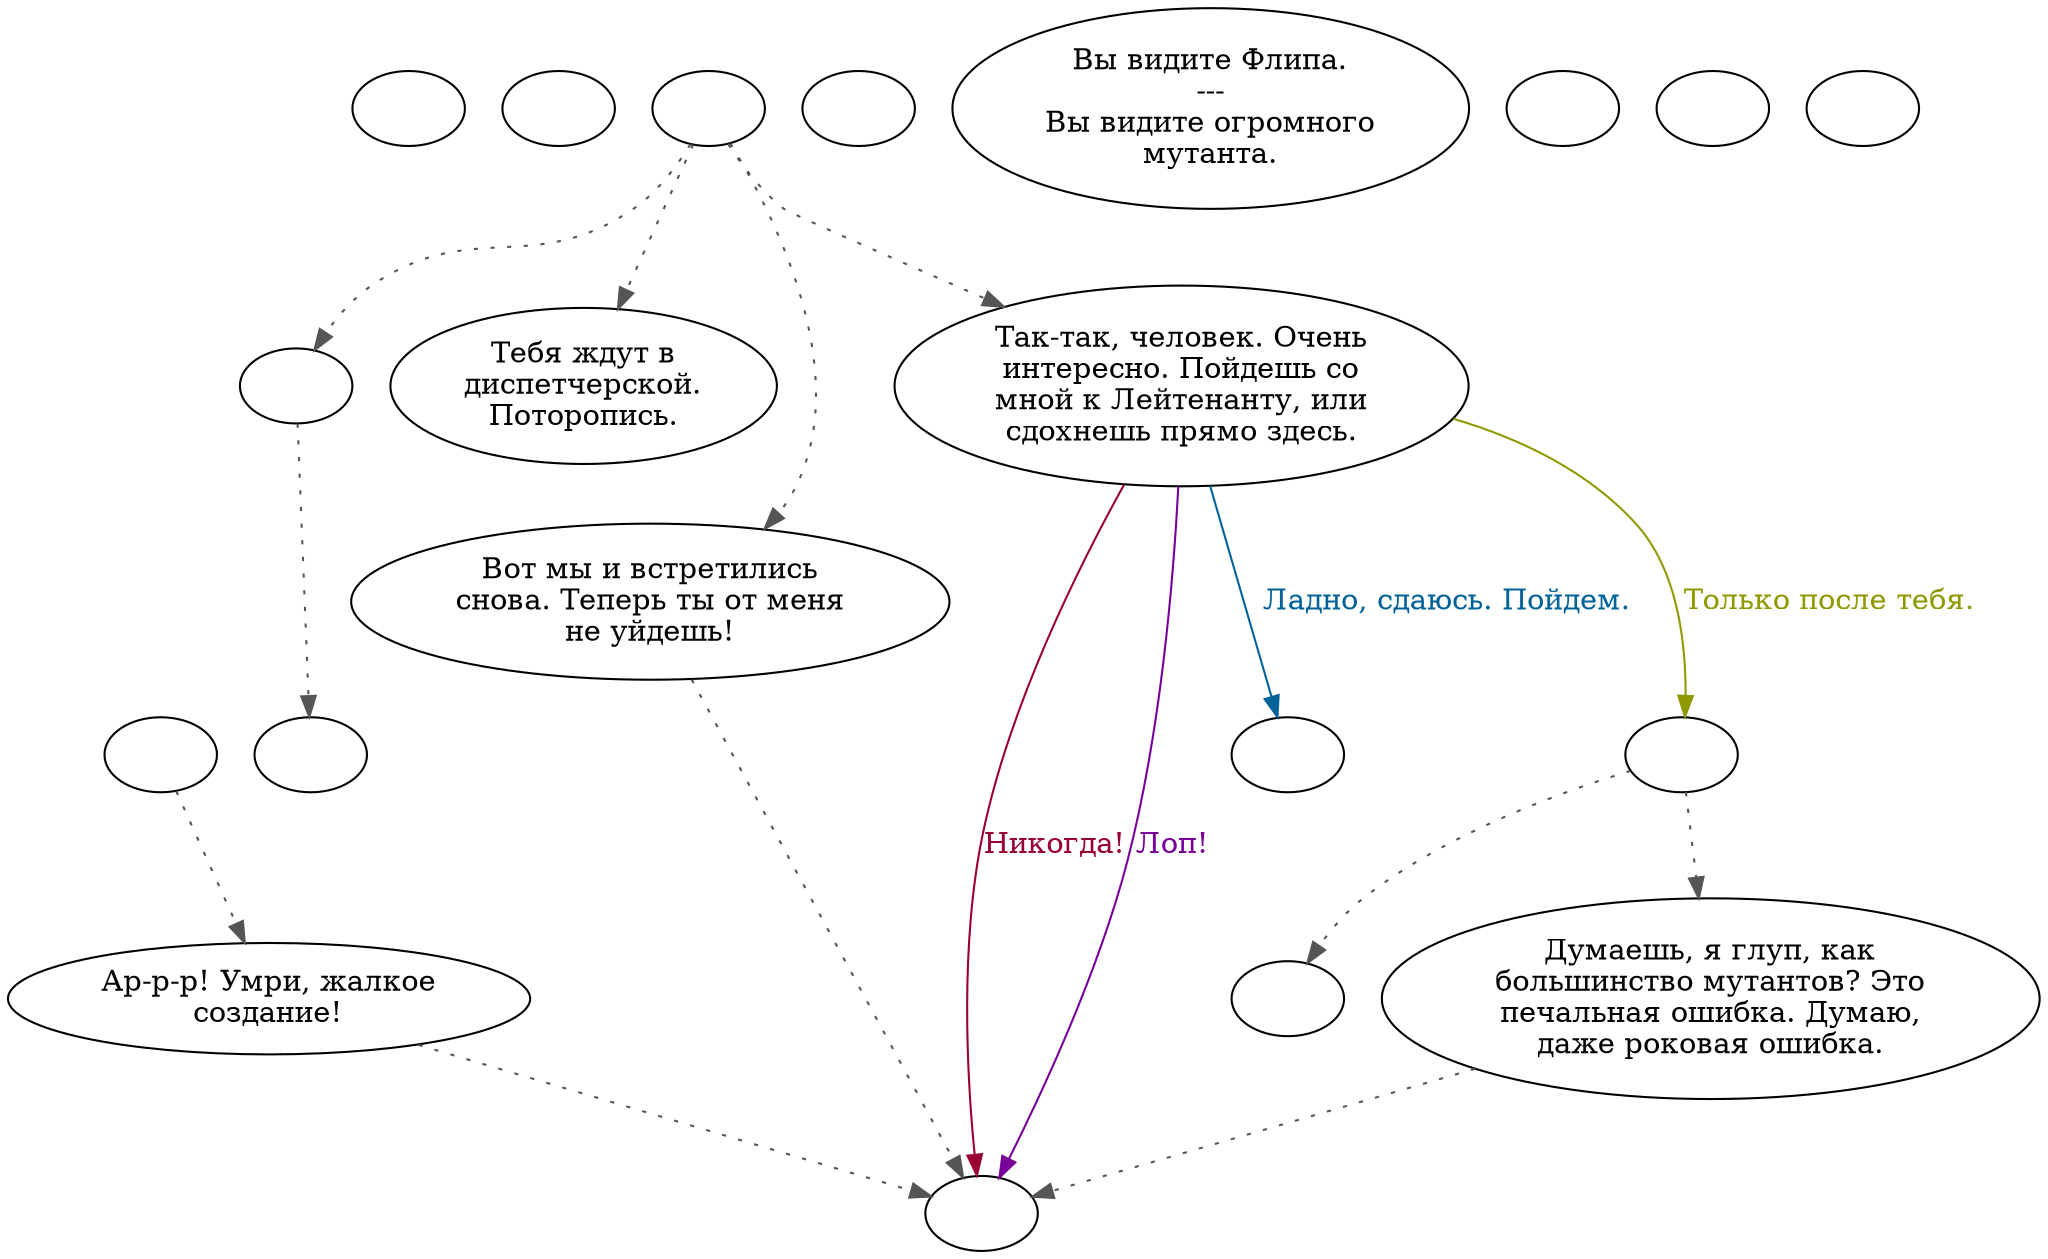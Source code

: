 digraph flip {
  "start" [style=filled       fillcolor="#FFFFFF"       color="#000000"]
  "start" [label=""]
  "combat_p_proc" [style=filled       fillcolor="#FFFFFF"       color="#000000"]
  "combat_p_proc" [label=""]
  "critter_p_proc" [style=filled       fillcolor="#FFFFFF"       color="#000000"]
  "critter_p_proc" -> "Flip00" [style=dotted color="#555555"]
  "critter_p_proc" [label=""]
  "destroy_p_proc" [style=filled       fillcolor="#FFFFFF"       color="#000000"]
  "destroy_p_proc" [label=""]
  "look_at_p_proc" [style=filled       fillcolor="#FFFFFF"       color="#000000"]
  "look_at_p_proc" [label="Вы видите Флипа.\n---\nВы видите огромного\nмутанта."]
  "pickup_p_proc" [style=filled       fillcolor="#FFFFFF"       color="#000000"]
  "pickup_p_proc" [label=""]
  "talk_p_proc" [style=filled       fillcolor="#FFFFFF"       color="#000000"]
  "talk_p_proc" -> "get_reaction" [style=dotted color="#555555"]
  "talk_p_proc" -> "Flip01" [style=dotted color="#555555"]
  "talk_p_proc" -> "Flip05" [style=dotted color="#555555"]
  "talk_p_proc" -> "Flip02" [style=dotted color="#555555"]
  "talk_p_proc" [label=""]
  "timed_event_p_proc" [style=filled       fillcolor="#FFFFFF"       color="#000000"]
  "timed_event_p_proc" [label=""]
  "map_enter_p_proc" [style=filled       fillcolor="#FFFFFF"       color="#000000"]
  "map_enter_p_proc" [label=""]
  "Flip00" [style=filled       fillcolor="#FFFFFF"       color="#000000"]
  "Flip00" -> "FlipCombat" [style=dotted color="#555555"]
  "Flip00" [label="Ар-р-р! Умри, жалкое\nсоздание!"]
  "Flip01" [style=filled       fillcolor="#FFFFFF"       color="#000000"]
  "Flip01" [label="Тебя ждут в\nдиспетчерской.\nПоторопись."]
  "Flip02" [style=filled       fillcolor="#FFFFFF"       color="#000000"]
  "Flip02" [label="Так-так, человек. Очень\nинтересно. Пойдешь со\nмной к Лейтенанту, или\nсдохнешь прямо здесь."]
  "Flip02" -> "FlipCombat" [label="Никогда!" color="#990035" fontcolor="#990035"]
  "Flip02" -> "transit" [label="Ладно, сдаюсь. Пойдем." color="#006299" fontcolor="#006299"]
  "Flip02" -> "Flip03" [label="Только после тебя." color="#8F9900" fontcolor="#8F9900"]
  "Flip02" -> "FlipCombat" [label="Лоп!" color="#770099" fontcolor="#770099"]
  "Flip03" [style=filled       fillcolor="#FFFFFF"       color="#000000"]
  "Flip03" -> "FlipLeave" [style=dotted color="#555555"]
  "Flip03" -> "Flip04" [style=dotted color="#555555"]
  "Flip03" [label=""]
  "Flip04" [style=filled       fillcolor="#FFFFFF"       color="#000000"]
  "Flip04" -> "FlipCombat" [style=dotted color="#555555"]
  "Flip04" [label="Думаешь, я глуп, как\nбольшинство мутантов? Это\nпечальная ошибка. Думаю,\nдаже роковая ошибка."]
  "Flip05" [style=filled       fillcolor="#FFFFFF"       color="#000000"]
  "Flip05" -> "FlipCombat" [style=dotted color="#555555"]
  "Flip05" [label="Вот мы и встретились\nснова. Теперь ты от меня\nне уйдешь!"]
  "FlipCombat" [style=filled       fillcolor="#FFFFFF"       color="#000000"]
  "FlipCombat" [label=""]
  "transit" [style=filled       fillcolor="#FFFFFF"       color="#000000"]
  "transit" [label=""]
  "FlipLeave" [style=filled       fillcolor="#FFFFFF"       color="#000000"]
  "FlipLeave" [label=""]
  "get_reaction" [style=filled       fillcolor="#FFFFFF"       color="#000000"]
  "get_reaction" -> "ReactToLevel" [style=dotted color="#555555"]
  "get_reaction" [label=""]
  "ReactToLevel" [style=filled       fillcolor="#FFFFFF"       color="#000000"]
  "ReactToLevel" [label=""]
}